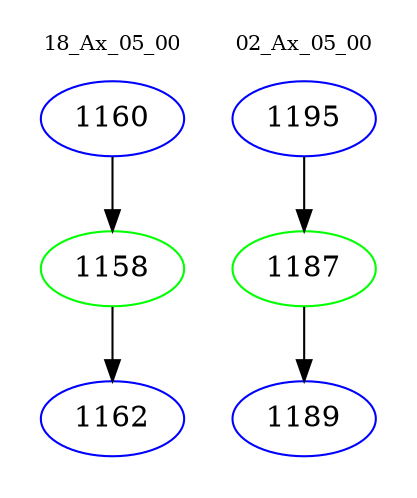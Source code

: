 digraph{
subgraph cluster_0 {
color = white
label = "18_Ax_05_00";
fontsize=10;
T0_1160 [label="1160", color="blue"]
T0_1160 -> T0_1158 [color="black"]
T0_1158 [label="1158", color="green"]
T0_1158 -> T0_1162 [color="black"]
T0_1162 [label="1162", color="blue"]
}
subgraph cluster_1 {
color = white
label = "02_Ax_05_00";
fontsize=10;
T1_1195 [label="1195", color="blue"]
T1_1195 -> T1_1187 [color="black"]
T1_1187 [label="1187", color="green"]
T1_1187 -> T1_1189 [color="black"]
T1_1189 [label="1189", color="blue"]
}
}
